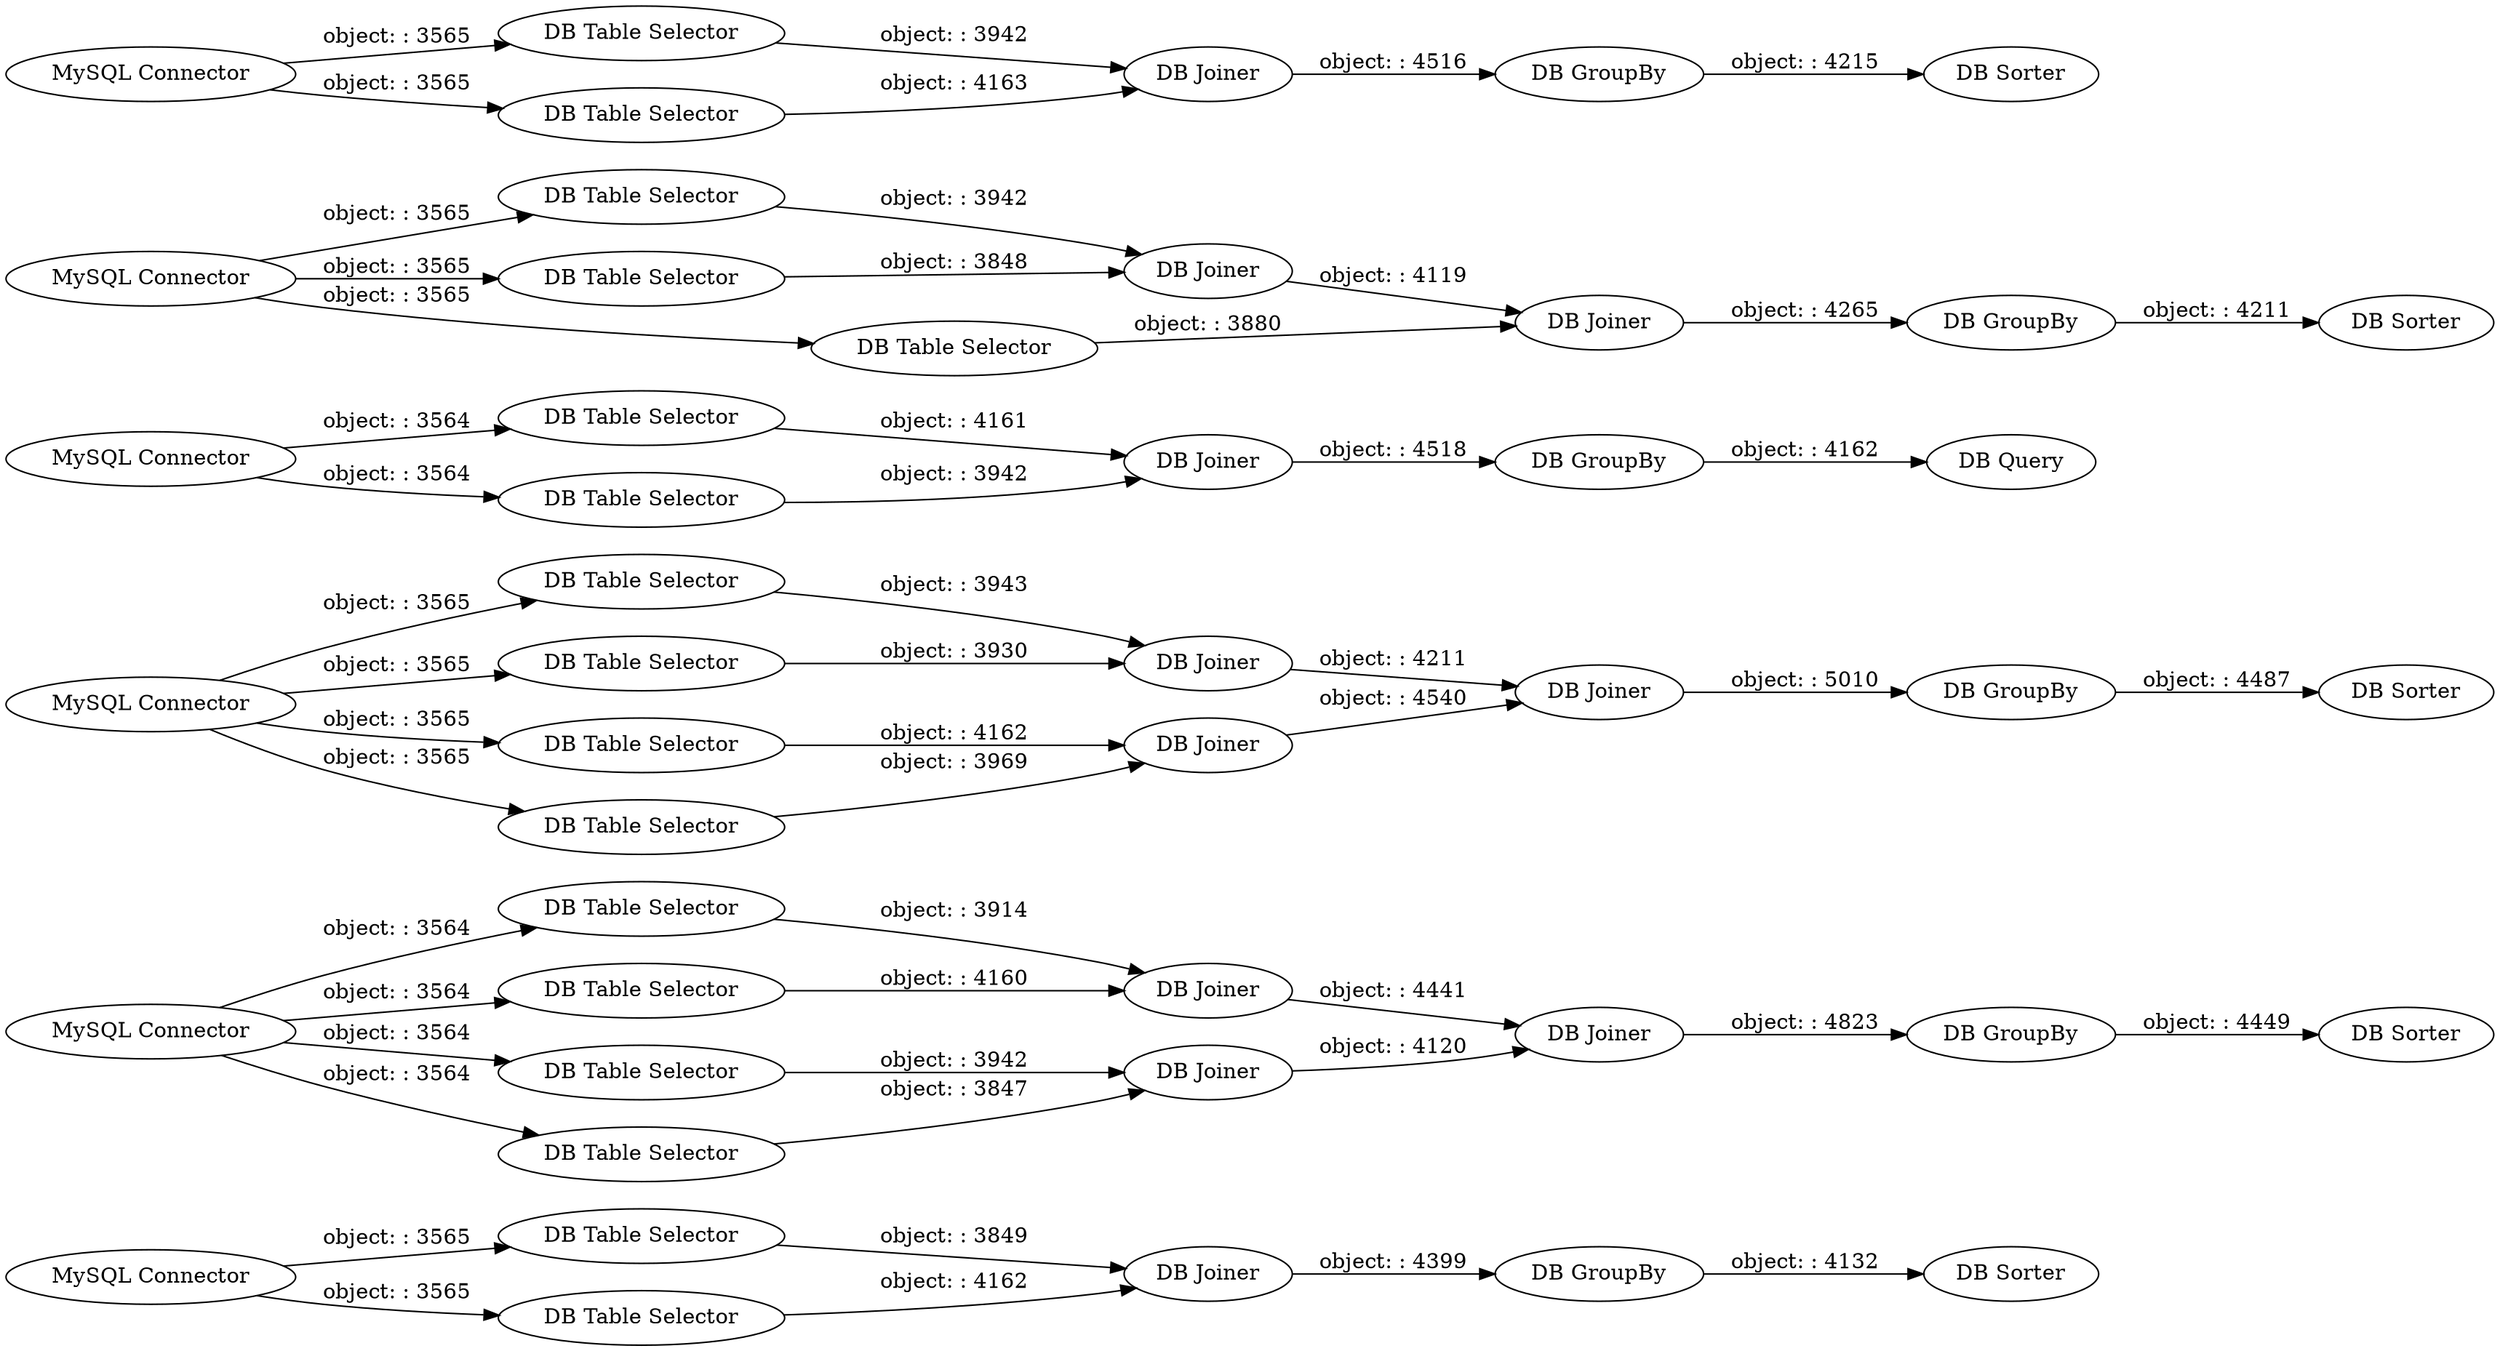 digraph {
	"-8887226155403936530_20" [label="DB Table Selector"]
	"-8887226155403936530_27" [label="DB Table Selector"]
	"-8887226155403936530_33" [label="DB Sorter"]
	"-8887226155403936530_40" [label="DB GroupBy"]
	"-8887226155403936530_31" [label="DB Joiner"]
	"-8887226155403936530_8" [label="DB GroupBy"]
	"-8887226155403936530_50" [label="DB Table Selector"]
	"-8887226155403936530_34" [label="DB Sorter"]
	"-8887226155403936530_48" [label="DB Joiner"]
	"-8887226155403936530_57" [label="DB Sorter"]
	"-8887226155403936530_22" [label="MySQL Connector"]
	"-8887226155403936530_36" [label="DB Sorter"]
	"-8887226155403936530_52" [label="DB Table Selector"]
	"-8887226155403936530_56" [label="DB GroupBy"]
	"-8887226155403936530_55" [label="DB Joiner"]
	"-8887226155403936530_53" [label="DB Table Selector"]
	"-8887226155403936530_23" [label="DB Table Selector"]
	"-8887226155403936530_19" [label="DB Joiner"]
	"-8887226155403936530_35" [label="DB Sorter"]
	"-8887226155403936530_54" [label="DB Joiner"]
	"-8887226155403936530_10" [label="DB Table Selector"]
	"-8887226155403936530_37" [label="DB Table Selector"]
	"-8887226155403936530_14" [label="DB GroupBy"]
	"-8887226155403936530_18" [label="DB Table Selector"]
	"-8887226155403936530_1" [label="MySQL Connector"]
	"-8887226155403936530_7" [label="DB Query"]
	"-8887226155403936530_13" [label="MySQL Connector"]
	"-8887226155403936530_45" [label="DB Table Selector"]
	"-8887226155403936530_29" [label="DB Joiner"]
	"-8887226155403936530_3" [label="DB Table Selector"]
	"-8887226155403936530_51" [label="MySQL Connector"]
	"-8887226155403936530_30" [label="DB GroupBy"]
	"-8887226155403936530_46" [label="DB Joiner"]
	"-8887226155403936530_21" [label="DB Table Selector"]
	"-8887226155403936530_38" [label="MySQL Connector"]
	"-8887226155403936530_42" [label="DB Table Selector"]
	"-8887226155403936530_26" [label="DB Table Selector"]
	"-8887226155403936530_47" [label="DB Joiner"]
	"-8887226155403936530_6" [label="DB Joiner"]
	"-8887226155403936530_16" [label="MySQL Connector"]
	"-8887226155403936530_39" [label="DB Table Selector"]
	"-8887226155403936530_17" [label="DB GroupBy"]
	"-8887226155403936530_12" [label="DB Joiner"]
	"-8887226155403936530_5" [label="DB Table Selector"]
	"-8887226155403936530_11" [label="DB Table Selector"]
	"-8887226155403936530_32" [label="DB Joiner"]
	"-8887226155403936530_5" -> "-8887226155403936530_6" [label="object: : 3942"]
	"-8887226155403936530_17" -> "-8887226155403936530_34" [label="object: : 4132"]
	"-8887226155403936530_39" -> "-8887226155403936530_47" [label="object: : 4162"]
	"-8887226155403936530_20" -> "-8887226155403936530_19" [label="object: : 3849"]
	"-8887226155403936530_1" -> "-8887226155403936530_5" [label="object: : 3564"]
	"-8887226155403936530_8" -> "-8887226155403936530_7" [label="object: : 4162"]
	"-8887226155403936530_21" -> "-8887226155403936530_32" [label="object: : 3942"]
	"-8887226155403936530_30" -> "-8887226155403936530_33" [label="object: : 4449"]
	"-8887226155403936530_32" -> "-8887226155403936530_29" [label="object: : 4120"]
	"-8887226155403936530_54" -> "-8887226155403936530_55" [label="object: : 4119"]
	"-8887226155403936530_48" -> "-8887226155403936530_40" [label="object: : 5010"]
	"-8887226155403936530_13" -> "-8887226155403936530_11" [label="object: : 3565"]
	"-8887226155403936530_38" -> "-8887226155403936530_37" [label="object: : 3565"]
	"-8887226155403936530_42" -> "-8887226155403936530_46" [label="object: : 3930"]
	"-8887226155403936530_22" -> "-8887226155403936530_26" [label="object: : 3564"]
	"-8887226155403936530_16" -> "-8887226155403936530_18" [label="object: : 3565"]
	"-8887226155403936530_50" -> "-8887226155403936530_54" [label="object: : 3942"]
	"-8887226155403936530_53" -> "-8887226155403936530_55" [label="object: : 3880"]
	"-8887226155403936530_56" -> "-8887226155403936530_57" [label="object: : 4211"]
	"-8887226155403936530_26" -> "-8887226155403936530_32" [label="object: : 3847"]
	"-8887226155403936530_29" -> "-8887226155403936530_30" [label="object: : 4823"]
	"-8887226155403936530_51" -> "-8887226155403936530_53" [label="object: : 3565"]
	"-8887226155403936530_12" -> "-8887226155403936530_14" [label="object: : 4516"]
	"-8887226155403936530_18" -> "-8887226155403936530_19" [label="object: : 4162"]
	"-8887226155403936530_45" -> "-8887226155403936530_47" [label="object: : 3969"]
	"-8887226155403936530_16" -> "-8887226155403936530_20" [label="object: : 3565"]
	"-8887226155403936530_14" -> "-8887226155403936530_35" [label="object: : 4215"]
	"-8887226155403936530_3" -> "-8887226155403936530_6" [label="object: : 4161"]
	"-8887226155403936530_22" -> "-8887226155403936530_23" [label="object: : 3564"]
	"-8887226155403936530_22" -> "-8887226155403936530_21" [label="object: : 3564"]
	"-8887226155403936530_38" -> "-8887226155403936530_39" [label="object: : 3565"]
	"-8887226155403936530_55" -> "-8887226155403936530_56" [label="object: : 4265"]
	"-8887226155403936530_27" -> "-8887226155403936530_31" [label="object: : 3914"]
	"-8887226155403936530_37" -> "-8887226155403936530_46" [label="object: : 3943"]
	"-8887226155403936530_46" -> "-8887226155403936530_48" [label="object: : 4211"]
	"-8887226155403936530_40" -> "-8887226155403936530_36" [label="object: : 4487"]
	"-8887226155403936530_51" -> "-8887226155403936530_50" [label="object: : 3565"]
	"-8887226155403936530_38" -> "-8887226155403936530_42" [label="object: : 3565"]
	"-8887226155403936530_19" -> "-8887226155403936530_17" [label="object: : 4399"]
	"-8887226155403936530_52" -> "-8887226155403936530_54" [label="object: : 3848"]
	"-8887226155403936530_1" -> "-8887226155403936530_3" [label="object: : 3564"]
	"-8887226155403936530_10" -> "-8887226155403936530_12" [label="object: : 3942"]
	"-8887226155403936530_13" -> "-8887226155403936530_10" [label="object: : 3565"]
	"-8887226155403936530_23" -> "-8887226155403936530_31" [label="object: : 4160"]
	"-8887226155403936530_38" -> "-8887226155403936530_45" [label="object: : 3565"]
	"-8887226155403936530_47" -> "-8887226155403936530_48" [label="object: : 4540"]
	"-8887226155403936530_51" -> "-8887226155403936530_52" [label="object: : 3565"]
	"-8887226155403936530_22" -> "-8887226155403936530_27" [label="object: : 3564"]
	"-8887226155403936530_31" -> "-8887226155403936530_29" [label="object: : 4441"]
	"-8887226155403936530_11" -> "-8887226155403936530_12" [label="object: : 4163"]
	"-8887226155403936530_6" -> "-8887226155403936530_8" [label="object: : 4518"]
	rankdir=LR
}

